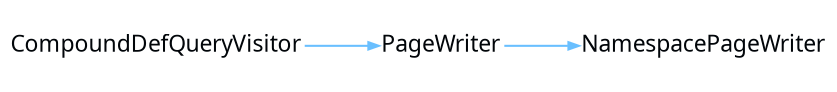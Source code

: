 digraph {
 rankdir = "LR"
 bgcolor = none;
 layout  = dot;
 edge [
   arrowsize = "0.5"
   color     = "#69BFFFFF"
 ]
 dLqDBt8[
   shape    = none
   label    = "CompoundDefQueryVisitor"
   margin   = "0.01"
   fontname = "Segoe UI"
   fontsize = "11"
   fontcolor= "#010509FF"
 ]
 dmEDBt8[
   shape    = none
   label    = "PageWriter"
   margin   = "0.01"
   fontname = "Segoe UI"
   fontsize = "11"
   fontcolor= "#010509FF"
 ]
 dlZDBt8[
   shape    = none
   label    = "NamespacePageWriter"
   margin   = "0.01"
   fontname = "Segoe UI"
   fontsize = "11"
   fontcolor= "#010509FF"
 ]
 dmEDBt8->dlZDBt8
 dLqDBt8->dmEDBt8
}
